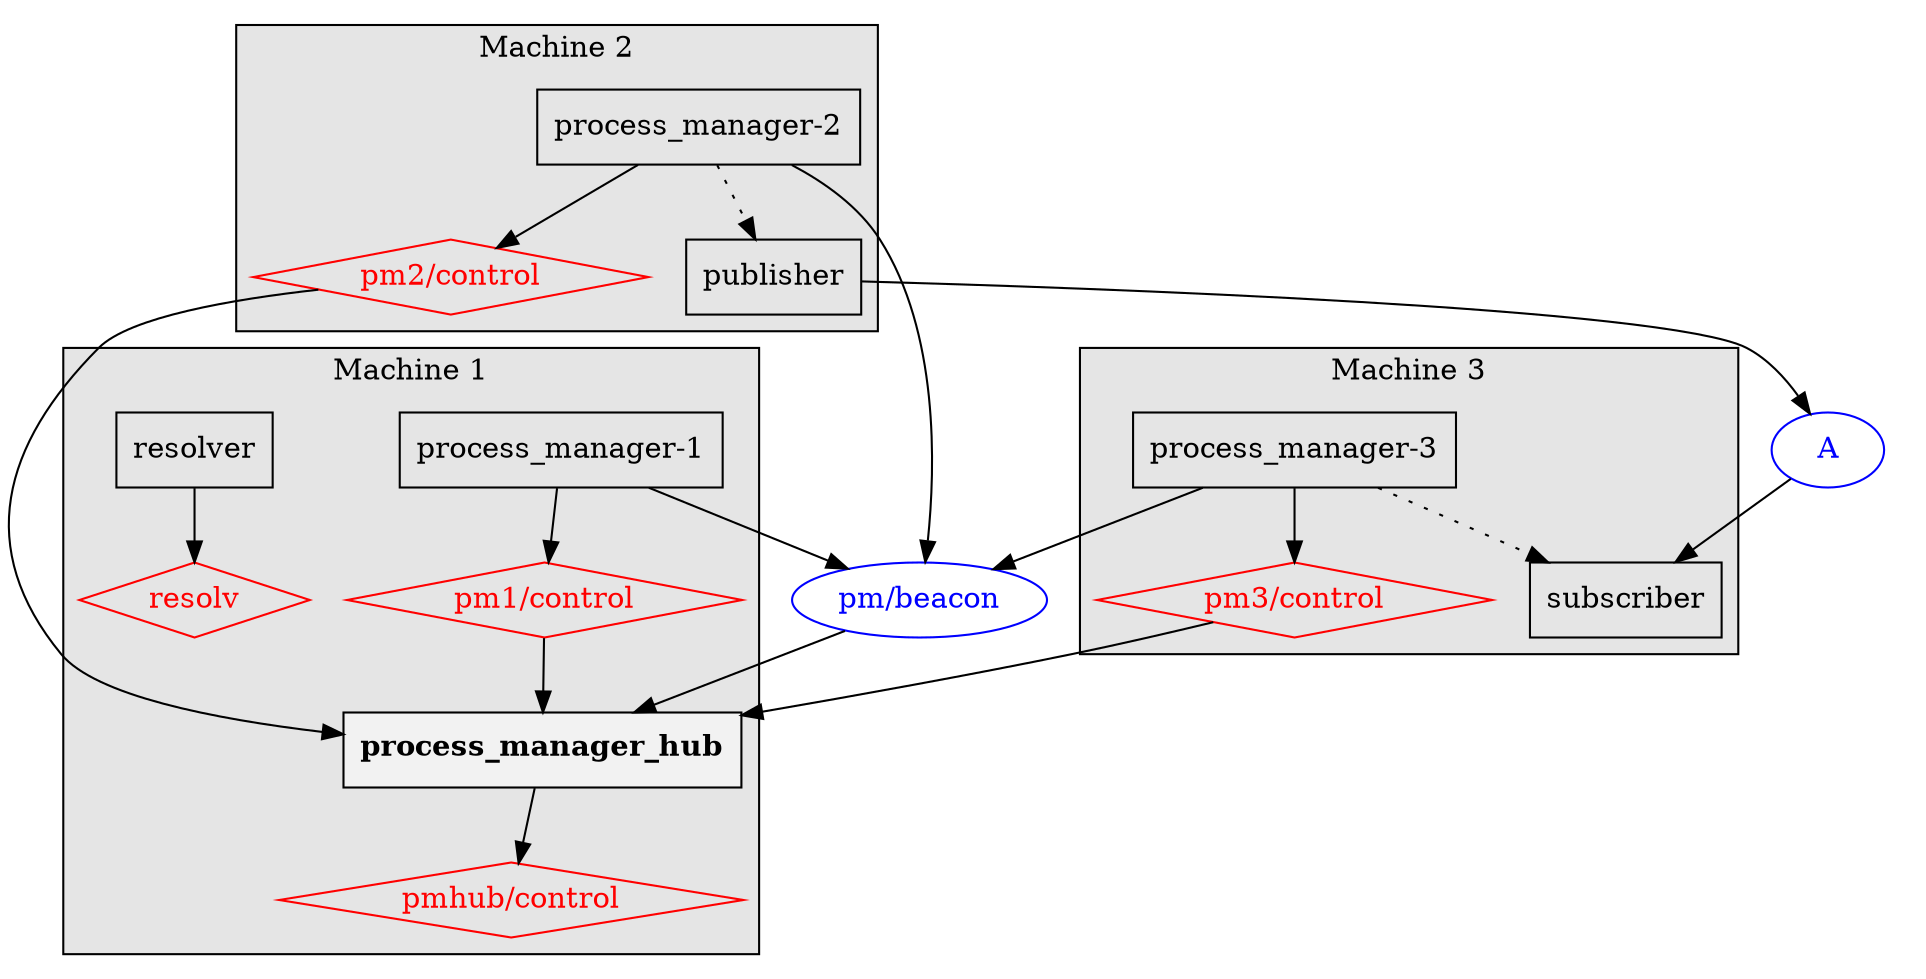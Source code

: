 digraph G {
    graph [overlap=false, splines=true, bgcolor="white"];

    node [shape=diamond, color=red, fontcolor=red];
    S_resolv [label="resolv"];
    S_pm1_control [label="pm1/control"];
    S_pm2_control [label="pm2/control"];
    S_pm3_control [label="pm3/control"];
    S_process_manager_hub_control [label="pmhub/control"];

    subgraph cluster_T_A {
        node [shape=ellipse, color=blue, fontcolor=blue];
        T_A [label="A"];
        color=transparent;
    }

    subgraph cluster_T_process_manager_beacon {
        node [shape=ellipse, color=blue, fontcolor=blue];
        T_process_manager_beacon [label="pm/beacon"];
        color=transparent;
    }

    subgraph cluster_machine_1 {
        label="Machine 1";
		bgcolor=gray90;

        node [shape=box, color=black, fontcolor=black];
        N_resolver [label="resolver"];
        N_process_manager_1 [label="process_manager-1"];
        N_process_manager_hub [label=<<b>process_manager_hub</b>>,style=filled,fillcolor=gray95];

        edge [color=black];
        N_resolver -> S_resolv;
        T_process_manager_beacon -> N_process_manager_hub;
        N_process_manager_1 -> S_pm1_control;
        N_process_manager_hub -> S_process_manager_hub_control;
        S_pm1_control -> N_process_manager_hub;
    }

    subgraph cluster_machine_2 {
        label="Machine 2";
		bgcolor=gray90;

        node [shape=box, color=black, fontcolor=black];
        N_publisher [label="publisher"];
        N_process_manager_2 [label="process_manager-2"];

        edge [color=black];
        N_publisher -> T_A;
        N_process_manager_2 -> S_pm2_control;
        S_pm2_control -> N_process_manager_hub;
    }

    subgraph cluster_machine_3 {
        label="Machine 3";
		bgcolor=gray90;

        node [shape=box, color=black, fontcolor=black];
        N_subscriber [label="subscriber"];
        N_process_manager_3 [label="process_manager-3"];

        edge [color=black];
        N_process_manager_3 -> S_pm3_control;
        S_pm3_control -> N_process_manager_hub;
    }

    edge [color=black];
    N_process_manager_1 -> T_process_manager_beacon;
    N_process_manager_2 -> T_process_manager_beacon;
    N_process_manager_3 -> T_process_manager_beacon;
    T_A -> N_subscriber;

    edge [color=black,style=dotted];
    N_process_manager_2 -> N_publisher;
    N_process_manager_3 -> N_subscriber;
}
